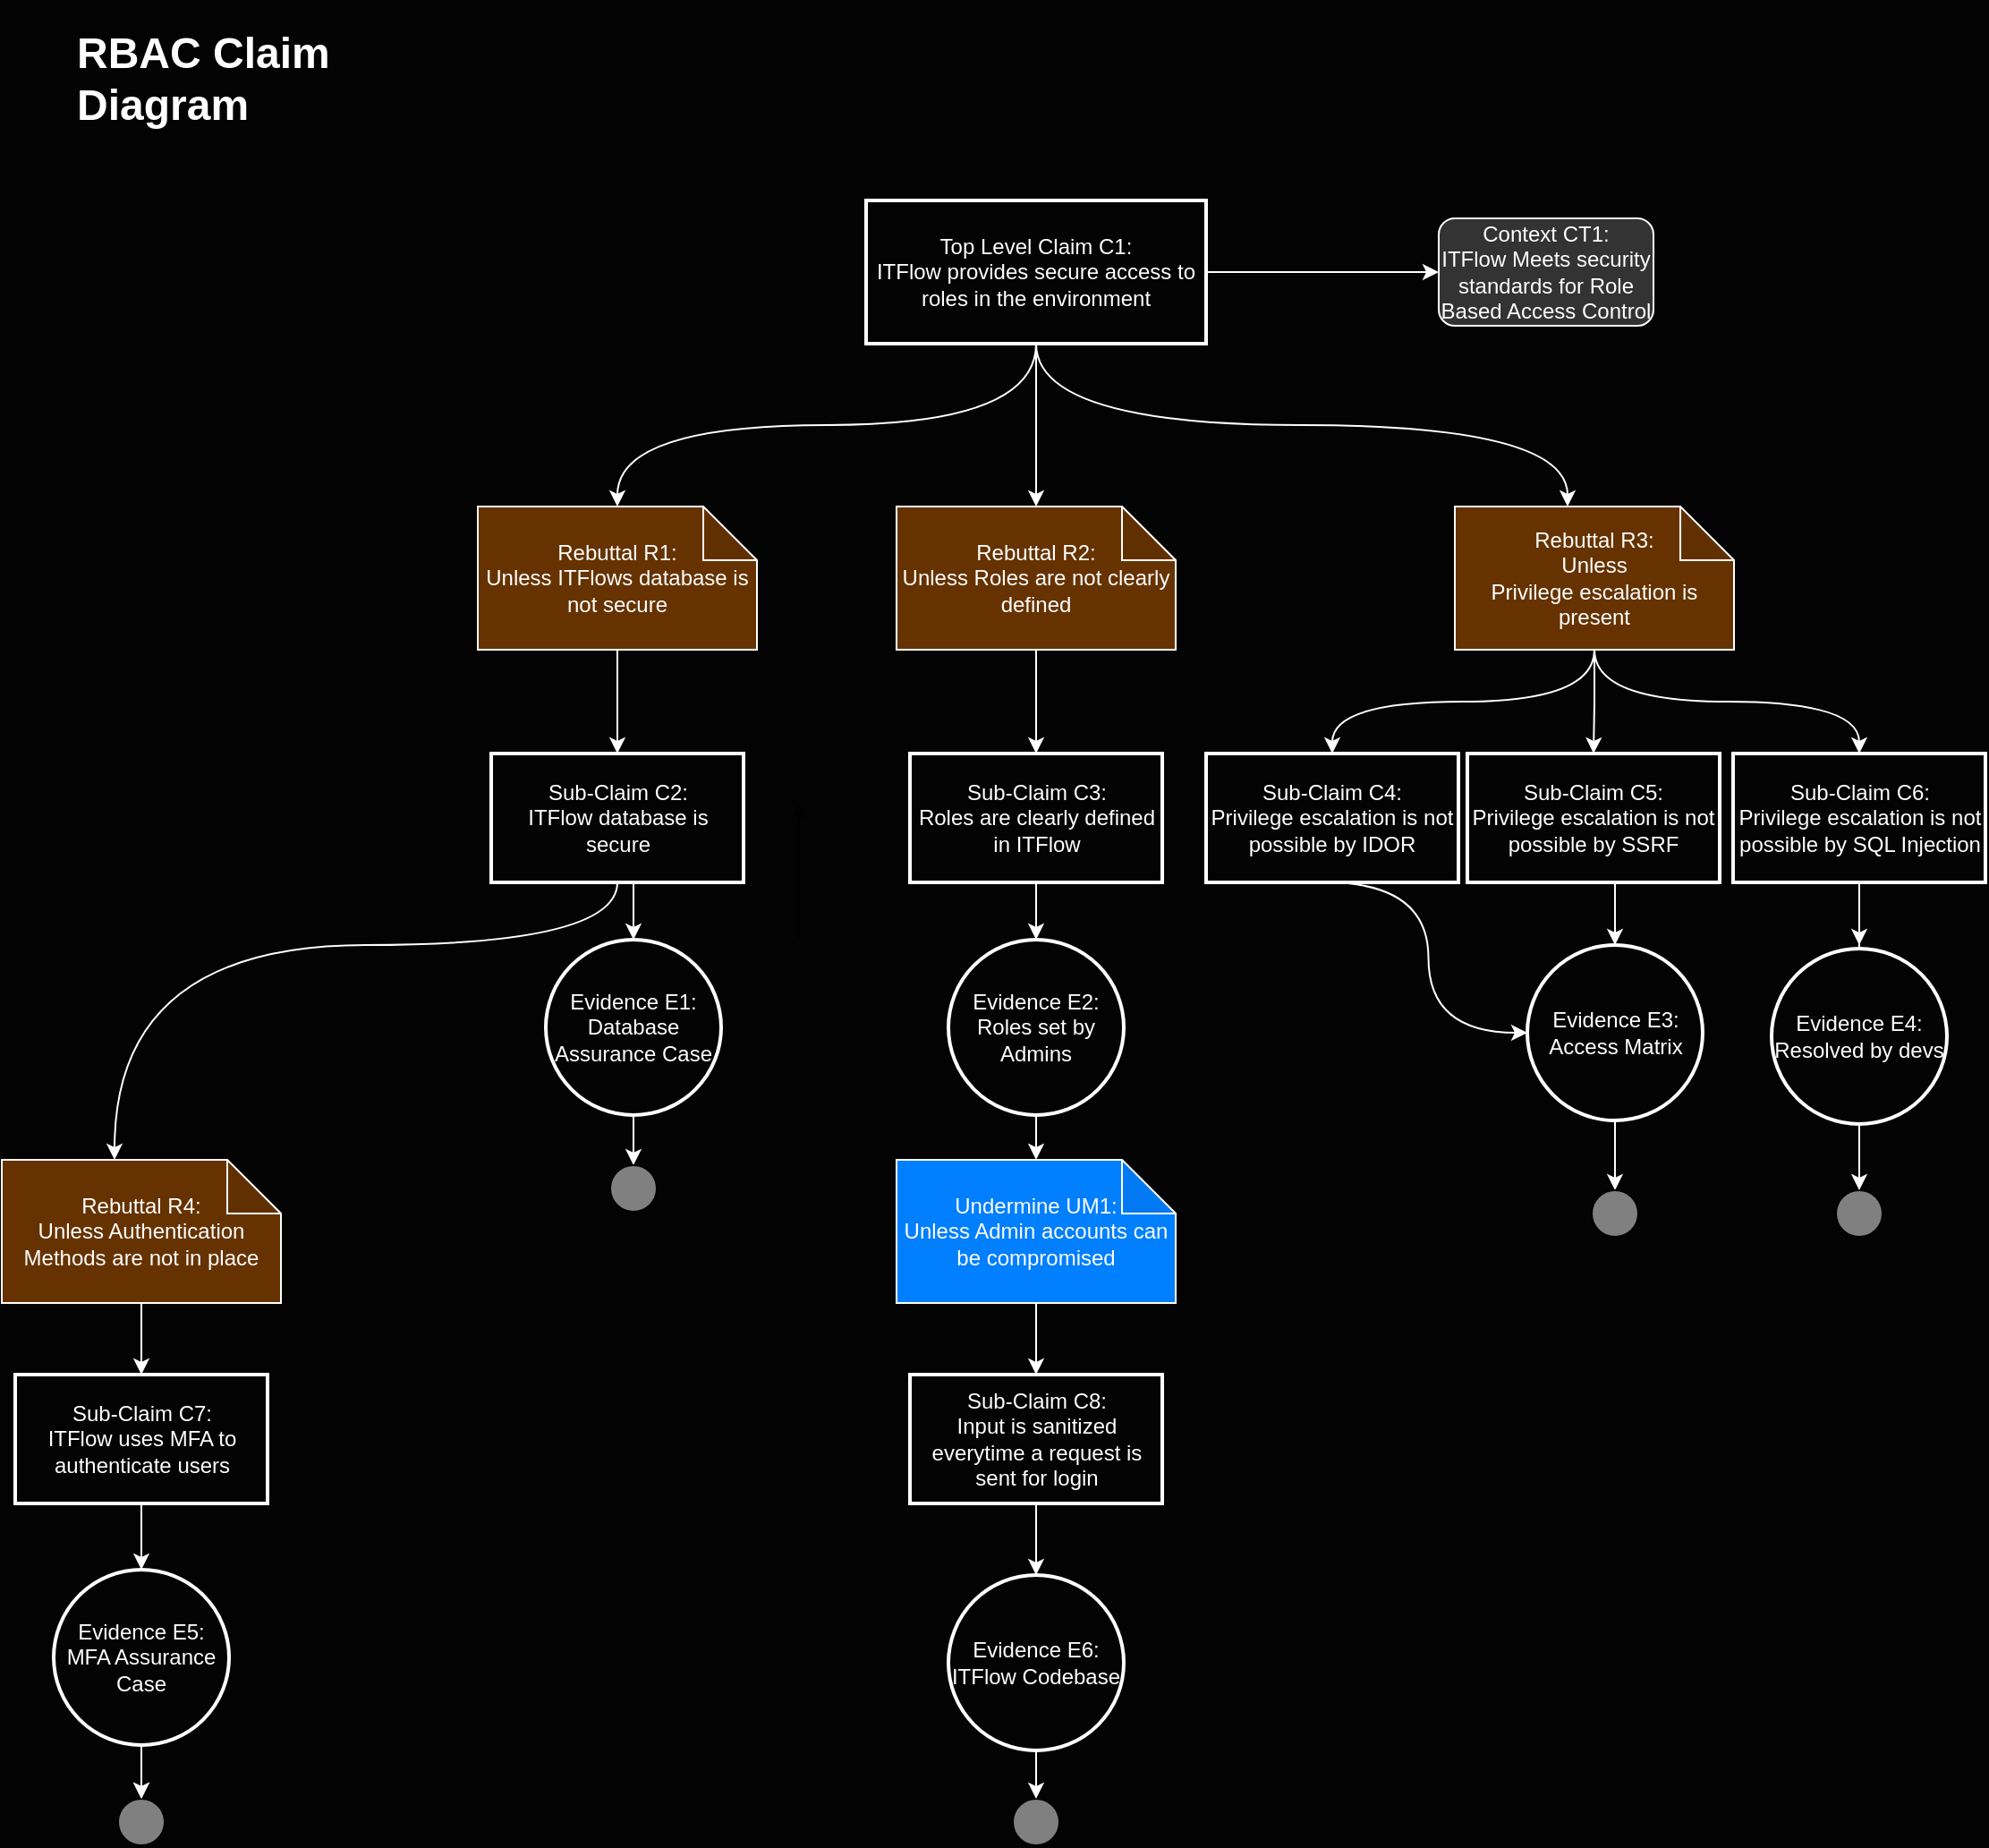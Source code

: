 <mxfile version="22.0.4" type="device">
  <diagram name="Page-1" id="2EQm1ohP4JpxFZaRWw4u">
    <mxGraphModel dx="1834" dy="1560" grid="0" gridSize="10" guides="1" tooltips="1" connect="1" arrows="1" fold="1" page="0" pageScale="1" pageWidth="850" pageHeight="1100" background="#030303" math="0" shadow="0">
      <root>
        <mxCell id="0" />
        <mxCell id="1" parent="0" />
        <mxCell id="8hckK23NObhMNq6vptdG-9" style="edgeStyle=orthogonalEdgeStyle;rounded=0;orthogonalLoop=1;jettySize=auto;html=1;exitX=1;exitY=0.5;exitDx=0;exitDy=0;entryX=0;entryY=0.5;entryDx=0;entryDy=0;strokeColor=#FFFFFF;" parent="1" source="ybA4D6lMkIbpFZo4qpfy-1" target="8hckK23NObhMNq6vptdG-8" edge="1">
          <mxGeometry relative="1" as="geometry" />
        </mxCell>
        <mxCell id="ybA4D6lMkIbpFZo4qpfy-1" value="&lt;font style=&quot;&quot; color=&quot;#ffffff&quot;&gt;Top Level Claim C1:&lt;br&gt;ITFlow provides secure access to roles in the environment&lt;br&gt;&lt;/font&gt;" style="rounded=0;whiteSpace=wrap;html=1;fillColor=none;strokeColor=#FFFFFF;strokeWidth=2;" parent="1" vertex="1">
          <mxGeometry x="322" y="-604" width="190" height="80" as="geometry" />
        </mxCell>
        <mxCell id="XoP2dFKV41F0B6HGyTo1-17" style="edgeStyle=orthogonalEdgeStyle;rounded=0;orthogonalLoop=1;jettySize=auto;html=1;exitX=0.5;exitY=1;exitDx=0;exitDy=0;exitPerimeter=0;entryX=0.5;entryY=0;entryDx=0;entryDy=0;strokeColor=#FFFFFF;" parent="1" source="XoP2dFKV41F0B6HGyTo1-1" target="XoP2dFKV41F0B6HGyTo1-10" edge="1">
          <mxGeometry relative="1" as="geometry" />
        </mxCell>
        <mxCell id="XoP2dFKV41F0B6HGyTo1-1" value="&lt;font style=&quot;background-color: rgb(102, 51, 0);&quot; color=&quot;#ffffff&quot;&gt;Rebuttal R1:&lt;br&gt;Unless ITFlows database is not secure&lt;br&gt;&lt;/font&gt;" style="shape=note;whiteSpace=wrap;html=1;backgroundOutline=1;darkOpacity=0.05;fillColor=#663300;strokeColor=#FFFFFF;" parent="1" vertex="1">
          <mxGeometry x="105" y="-433" width="156" height="80" as="geometry" />
        </mxCell>
        <mxCell id="XoP2dFKV41F0B6HGyTo1-16" style="edgeStyle=orthogonalEdgeStyle;rounded=0;orthogonalLoop=1;jettySize=auto;html=1;exitX=0.5;exitY=1;exitDx=0;exitDy=0;exitPerimeter=0;entryX=0.5;entryY=0;entryDx=0;entryDy=0;strokeColor=#FFFFFF;" parent="1" source="XoP2dFKV41F0B6HGyTo1-2" target="XoP2dFKV41F0B6HGyTo1-12" edge="1">
          <mxGeometry relative="1" as="geometry" />
        </mxCell>
        <mxCell id="XoP2dFKV41F0B6HGyTo1-2" value="&lt;font style=&quot;background-color: rgb(102, 51, 0);&quot; color=&quot;#ffffff&quot;&gt;Rebuttal R2:&lt;br&gt;Unless Roles are not clearly defined&lt;/font&gt;" style="shape=note;whiteSpace=wrap;html=1;backgroundOutline=1;darkOpacity=0.05;fillColor=#663300;strokeColor=#FFFFFF;" parent="1" vertex="1">
          <mxGeometry x="339" y="-433" width="156" height="80" as="geometry" />
        </mxCell>
        <mxCell id="XoP2dFKV41F0B6HGyTo1-14" style="edgeStyle=orthogonalEdgeStyle;rounded=0;orthogonalLoop=1;jettySize=auto;html=1;exitX=0.5;exitY=1;exitDx=0;exitDy=0;exitPerimeter=0;strokeColor=#FFFFFF;curved=1;entryX=0.5;entryY=0;entryDx=0;entryDy=0;" parent="1" source="XoP2dFKV41F0B6HGyTo1-3" target="8hckK23NObhMNq6vptdG-12" edge="1">
          <mxGeometry relative="1" as="geometry">
            <mxPoint x="550.5" y="-284" as="targetPoint" />
          </mxGeometry>
        </mxCell>
        <mxCell id="8hckK23NObhMNq6vptdG-26" style="edgeStyle=orthogonalEdgeStyle;rounded=0;orthogonalLoop=1;jettySize=auto;html=1;exitX=0.5;exitY=1;exitDx=0;exitDy=0;exitPerimeter=0;entryX=0.5;entryY=0;entryDx=0;entryDy=0;strokeColor=#FFFFFF;" parent="1" source="XoP2dFKV41F0B6HGyTo1-3" target="8hckK23NObhMNq6vptdG-24" edge="1">
          <mxGeometry relative="1" as="geometry" />
        </mxCell>
        <mxCell id="8hckK23NObhMNq6vptdG-31" style="edgeStyle=orthogonalEdgeStyle;rounded=0;orthogonalLoop=1;jettySize=auto;html=1;exitX=0.5;exitY=1;exitDx=0;exitDy=0;exitPerimeter=0;entryX=0.5;entryY=0;entryDx=0;entryDy=0;curved=1;strokeColor=#FFFFFF;" parent="1" source="XoP2dFKV41F0B6HGyTo1-3" target="8hckK23NObhMNq6vptdG-27" edge="1">
          <mxGeometry relative="1" as="geometry" />
        </mxCell>
        <mxCell id="XoP2dFKV41F0B6HGyTo1-3" value="&lt;font style=&quot;background-color: rgb(102, 51, 0);&quot; color=&quot;#ffffff&quot;&gt;Rebuttal R3:&lt;br&gt;Unless Privilege&amp;nbsp;escalation&amp;nbsp;is present&lt;/font&gt;" style="shape=note;whiteSpace=wrap;html=1;backgroundOutline=1;darkOpacity=0.05;fillColor=#663300;strokeColor=#FFFFFF;" parent="1" vertex="1">
          <mxGeometry x="651" y="-433" width="156" height="80" as="geometry" />
        </mxCell>
        <mxCell id="XoP2dFKV41F0B6HGyTo1-5" style="edgeStyle=orthogonalEdgeStyle;rounded=0;orthogonalLoop=1;jettySize=auto;html=1;exitX=0.5;exitY=1;exitDx=0;exitDy=0;entryX=0.5;entryY=0;entryDx=0;entryDy=0;entryPerimeter=0;strokeColor=#FFFFFF;curved=1;" parent="1" source="ybA4D6lMkIbpFZo4qpfy-1" target="XoP2dFKV41F0B6HGyTo1-1" edge="1">
          <mxGeometry relative="1" as="geometry" />
        </mxCell>
        <mxCell id="XoP2dFKV41F0B6HGyTo1-6" style="edgeStyle=orthogonalEdgeStyle;rounded=0;orthogonalLoop=1;jettySize=auto;html=1;exitX=0.5;exitY=1;exitDx=0;exitDy=0;entryX=0;entryY=0;entryDx=63;entryDy=0;entryPerimeter=0;curved=1;strokeColor=#FFFFFF;" parent="1" source="ybA4D6lMkIbpFZo4qpfy-1" target="XoP2dFKV41F0B6HGyTo1-3" edge="1">
          <mxGeometry relative="1" as="geometry" />
        </mxCell>
        <mxCell id="XoP2dFKV41F0B6HGyTo1-7" style="edgeStyle=orthogonalEdgeStyle;rounded=0;orthogonalLoop=1;jettySize=auto;html=1;exitX=0.5;exitY=1;exitDx=0;exitDy=0;entryX=0.5;entryY=0;entryDx=0;entryDy=0;entryPerimeter=0;strokeColor=#FFFFFF;" parent="1" source="ybA4D6lMkIbpFZo4qpfy-1" target="XoP2dFKV41F0B6HGyTo1-2" edge="1">
          <mxGeometry relative="1" as="geometry" />
        </mxCell>
        <mxCell id="ytKcrQhwxrK1HXbRfZfO-2" style="edgeStyle=orthogonalEdgeStyle;rounded=0;orthogonalLoop=1;jettySize=auto;html=1;exitX=0.5;exitY=1;exitDx=0;exitDy=0;entryX=0.5;entryY=0;entryDx=0;entryDy=0;strokeColor=#FFFFFF;" edge="1" parent="1" source="XoP2dFKV41F0B6HGyTo1-10" target="ytKcrQhwxrK1HXbRfZfO-1">
          <mxGeometry relative="1" as="geometry">
            <mxPoint x="183" y="-197" as="targetPoint" />
          </mxGeometry>
        </mxCell>
        <mxCell id="XoP2dFKV41F0B6HGyTo1-10" value="&lt;font style=&quot;&quot; color=&quot;#ffffff&quot;&gt;Sub-Claim C2:&lt;br&gt;&lt;/font&gt;&lt;font style=&quot;&quot; color=&quot;#ffffff&quot;&gt;ITFlow database is secure&lt;br&gt;&lt;/font&gt;" style="rounded=0;whiteSpace=wrap;html=1;fillColor=none;strokeColor=#FFFFFF;strokeWidth=2;" parent="1" vertex="1">
          <mxGeometry x="112.5" y="-295" width="141" height="72" as="geometry" />
        </mxCell>
        <mxCell id="ytKcrQhwxrK1HXbRfZfO-44" style="edgeStyle=orthogonalEdgeStyle;rounded=0;orthogonalLoop=1;jettySize=auto;html=1;exitX=0.5;exitY=1;exitDx=0;exitDy=0;entryX=0.5;entryY=0;entryDx=0;entryDy=0;strokeColor=#FFFFFF;" edge="1" parent="1" source="XoP2dFKV41F0B6HGyTo1-12" target="ytKcrQhwxrK1HXbRfZfO-36">
          <mxGeometry relative="1" as="geometry" />
        </mxCell>
        <mxCell id="XoP2dFKV41F0B6HGyTo1-12" value="&lt;font style=&quot;&quot; color=&quot;#ffffff&quot;&gt;Sub-Claim C3:&lt;br&gt;Roles are clearly defined in ITFlow&lt;br&gt;&lt;/font&gt;" style="rounded=0;whiteSpace=wrap;html=1;fillColor=none;strokeColor=#FFFFFF;strokeWidth=2;" parent="1" vertex="1">
          <mxGeometry x="346.5" y="-295" width="141" height="72" as="geometry" />
        </mxCell>
        <mxCell id="8hckK23NObhMNq6vptdG-8" value="&lt;font color=&quot;#ffffff&quot;&gt;Context CT1:&lt;br&gt;ITFlow Meets security standards for Role Based Access Control&lt;br&gt;&lt;/font&gt;" style="rounded=1;whiteSpace=wrap;html=1;fillColor=#333333;strokeColor=#FFFFFF;" parent="1" vertex="1">
          <mxGeometry x="642" y="-594" width="120" height="60" as="geometry" />
        </mxCell>
        <mxCell id="8hckK23NObhMNq6vptdG-14" style="edgeStyle=orthogonalEdgeStyle;rounded=0;orthogonalLoop=1;jettySize=auto;html=1;exitX=0.5;exitY=1;exitDx=0;exitDy=0;entryX=0;entryY=0.5;entryDx=0;entryDy=0;strokeColor=#FFFFFF;curved=1;" parent="1" target="ytKcrQhwxrK1HXbRfZfO-39" edge="1">
          <mxGeometry relative="1" as="geometry">
            <mxPoint x="580" y="-223" as="sourcePoint" />
            <mxPoint x="688.5" y="-136" as="targetPoint" />
          </mxGeometry>
        </mxCell>
        <mxCell id="8hckK23NObhMNq6vptdG-12" value="&lt;font style=&quot;&quot; color=&quot;#ffffff&quot;&gt;Sub-Claim C4:&lt;br&gt;Privilege escalation&amp;nbsp;is not possible by IDOR&lt;br&gt;&lt;/font&gt;" style="rounded=0;whiteSpace=wrap;html=1;fillColor=none;strokeColor=#FFFFFF;strokeWidth=2;" parent="1" vertex="1">
          <mxGeometry x="512" y="-295" width="141" height="72" as="geometry" />
        </mxCell>
        <mxCell id="ytKcrQhwxrK1HXbRfZfO-30" style="edgeStyle=orthogonalEdgeStyle;rounded=0;orthogonalLoop=1;jettySize=auto;html=1;exitX=0.5;exitY=1;exitDx=0;exitDy=0;entryX=0.5;entryY=0;entryDx=0;entryDy=0;strokeColor=#FFFFFF;" edge="1" parent="1" source="ytKcrQhwxrK1HXbRfZfO-39" target="8hckK23NObhMNq6vptdG-22">
          <mxGeometry relative="1" as="geometry">
            <mxPoint x="740.5" y="-84" as="sourcePoint" />
          </mxGeometry>
        </mxCell>
        <mxCell id="8hckK23NObhMNq6vptdG-22" value="" style="ellipse;whiteSpace=wrap;html=1;aspect=fixed;fillColor=#808080;" parent="1" vertex="1">
          <mxGeometry x="727.5" y="-51" width="26" height="26" as="geometry" />
        </mxCell>
        <mxCell id="8hckK23NObhMNq6vptdG-25" style="edgeStyle=orthogonalEdgeStyle;rounded=0;orthogonalLoop=1;jettySize=auto;html=1;exitX=0.5;exitY=1;exitDx=0;exitDy=0;entryX=0.5;entryY=0;entryDx=0;entryDy=0;strokeColor=#FFFFFF;" parent="1" source="8hckK23NObhMNq6vptdG-24" edge="1">
          <mxGeometry relative="1" as="geometry">
            <mxPoint x="740.5" y="-188" as="targetPoint" />
          </mxGeometry>
        </mxCell>
        <mxCell id="8hckK23NObhMNq6vptdG-24" value="&lt;font style=&quot;&quot; color=&quot;#ffffff&quot;&gt;Sub-Claim C5:&lt;br&gt;Privilege escalation&amp;nbsp;is not possible by SSRF&lt;br&gt;&lt;/font&gt;" style="rounded=0;whiteSpace=wrap;html=1;fillColor=none;strokeColor=#FFFFFF;strokeWidth=2;" parent="1" vertex="1">
          <mxGeometry x="658" y="-295" width="141" height="72" as="geometry" />
        </mxCell>
        <mxCell id="8hckK23NObhMNq6vptdG-29" style="edgeStyle=orthogonalEdgeStyle;rounded=0;orthogonalLoop=1;jettySize=auto;html=1;exitX=0.5;exitY=1;exitDx=0;exitDy=0;entryX=0.5;entryY=0;entryDx=0;entryDy=0;strokeColor=#FFFFFF;" parent="1" source="8hckK23NObhMNq6vptdG-27" edge="1">
          <mxGeometry relative="1" as="geometry">
            <mxPoint x="877" y="-188" as="targetPoint" />
          </mxGeometry>
        </mxCell>
        <mxCell id="8hckK23NObhMNq6vptdG-27" value="&lt;font style=&quot;&quot; color=&quot;#ffffff&quot;&gt;Sub-Claim C6:&lt;br&gt;Privilege escalation&amp;nbsp;is not possible by SQL Injection&lt;br&gt;&lt;/font&gt;" style="rounded=0;whiteSpace=wrap;html=1;fillColor=none;strokeColor=#FFFFFF;strokeWidth=2;" parent="1" vertex="1">
          <mxGeometry x="806.5" y="-295" width="141" height="72" as="geometry" />
        </mxCell>
        <mxCell id="8hckK23NObhMNq6vptdG-30" value="" style="ellipse;whiteSpace=wrap;html=1;aspect=fixed;fillColor=#808080;" parent="1" vertex="1">
          <mxGeometry x="864" y="-51" width="26" height="26" as="geometry" />
        </mxCell>
        <mxCell id="8hckK23NObhMNq6vptdG-33" value="&lt;h1&gt;&lt;font color=&quot;#ffffff&quot;&gt;RBAC Claim Diagram&lt;/font&gt;&lt;/h1&gt;" style="text;html=1;strokeColor=none;fillColor=none;spacing=5;spacingTop=-20;whiteSpace=wrap;overflow=hidden;rounded=0;" parent="1" vertex="1">
          <mxGeometry x="-124" y="-706" width="190" height="120" as="geometry" />
        </mxCell>
        <mxCell id="ytKcrQhwxrK1HXbRfZfO-33" style="edgeStyle=orthogonalEdgeStyle;rounded=0;orthogonalLoop=1;jettySize=auto;html=1;exitX=0.5;exitY=1;exitDx=0;exitDy=0;entryX=0.5;entryY=0;entryDx=0;entryDy=0;strokeColor=#FFFFFF;" edge="1" parent="1" source="ytKcrQhwxrK1HXbRfZfO-1" target="ytKcrQhwxrK1HXbRfZfO-3">
          <mxGeometry relative="1" as="geometry" />
        </mxCell>
        <mxCell id="ytKcrQhwxrK1HXbRfZfO-1" value="&lt;font style=&quot;font-size: 12px;&quot; color=&quot;#ffffff&quot;&gt;&lt;font style=&quot;font-size: 12px;&quot;&gt;Evidence E1&lt;/font&gt;&lt;span style=&quot;&quot;&gt;:&lt;/span&gt;&lt;br&gt;Database Assurance Case&lt;br&gt;&lt;/font&gt;" style="ellipse;whiteSpace=wrap;html=1;aspect=fixed;fillColor=none;strokeColor=#FFFFFF;strokeWidth=2;" vertex="1" parent="1">
          <mxGeometry x="143" y="-191" width="98" height="98" as="geometry" />
        </mxCell>
        <mxCell id="ytKcrQhwxrK1HXbRfZfO-3" value="" style="ellipse;whiteSpace=wrap;html=1;aspect=fixed;fillColor=#808080;" vertex="1" parent="1">
          <mxGeometry x="179" y="-65" width="26" height="26" as="geometry" />
        </mxCell>
        <mxCell id="ytKcrQhwxrK1HXbRfZfO-7" value="" style="edgeStyle=orthogonalEdgeStyle;rounded=0;orthogonalLoop=1;jettySize=auto;html=1;" edge="1" parent="1">
          <mxGeometry relative="1" as="geometry">
            <mxPoint x="284.5" y="-192" as="sourcePoint" />
            <mxPoint x="284.5" y="-268" as="targetPoint" />
          </mxGeometry>
        </mxCell>
        <mxCell id="ytKcrQhwxrK1HXbRfZfO-17" style="edgeStyle=orthogonalEdgeStyle;rounded=0;orthogonalLoop=1;jettySize=auto;html=1;exitX=0.5;exitY=1;exitDx=0;exitDy=0;exitPerimeter=0;entryX=0.5;entryY=0;entryDx=0;entryDy=0;strokeColor=#FFFFFF;" edge="1" parent="1" source="ytKcrQhwxrK1HXbRfZfO-14" target="ytKcrQhwxrK1HXbRfZfO-16">
          <mxGeometry relative="1" as="geometry" />
        </mxCell>
        <mxCell id="ytKcrQhwxrK1HXbRfZfO-14" value="&lt;font style=&quot;background-color: rgb(102, 51, 0);&quot; color=&quot;#ffffff&quot;&gt;Rebuttal R4:&lt;br&gt;Unless Authentication Methods are not in place&lt;br&gt;&lt;/font&gt;" style="shape=note;whiteSpace=wrap;html=1;backgroundOutline=1;darkOpacity=0.05;fillColor=#663300;strokeColor=#FFFFFF;" vertex="1" parent="1">
          <mxGeometry x="-161" y="-68" width="156" height="80" as="geometry" />
        </mxCell>
        <mxCell id="ytKcrQhwxrK1HXbRfZfO-15" style="edgeStyle=orthogonalEdgeStyle;rounded=0;orthogonalLoop=1;jettySize=auto;html=1;exitX=0.5;exitY=1;exitDx=0;exitDy=0;entryX=0;entryY=0;entryDx=63;entryDy=0;entryPerimeter=0;curved=1;strokeColor=#FFFFFF;" edge="1" parent="1" source="XoP2dFKV41F0B6HGyTo1-10" target="ytKcrQhwxrK1HXbRfZfO-14">
          <mxGeometry relative="1" as="geometry">
            <Array as="points">
              <mxPoint x="183" y="-188" />
              <mxPoint x="-98" y="-188" />
            </Array>
          </mxGeometry>
        </mxCell>
        <mxCell id="ytKcrQhwxrK1HXbRfZfO-19" style="edgeStyle=orthogonalEdgeStyle;rounded=0;orthogonalLoop=1;jettySize=auto;html=1;exitX=0.5;exitY=1;exitDx=0;exitDy=0;entryX=0.5;entryY=0;entryDx=0;entryDy=0;strokeColor=#FFFFFF;" edge="1" parent="1" source="ytKcrQhwxrK1HXbRfZfO-16" target="ytKcrQhwxrK1HXbRfZfO-35">
          <mxGeometry relative="1" as="geometry">
            <mxPoint x="-83" y="164" as="targetPoint" />
          </mxGeometry>
        </mxCell>
        <mxCell id="ytKcrQhwxrK1HXbRfZfO-16" value="&lt;font style=&quot;&quot; color=&quot;#ffffff&quot;&gt;Sub-Claim C7:&lt;br&gt;&lt;/font&gt;&lt;font style=&quot;&quot; color=&quot;#ffffff&quot;&gt;ITFlow uses MFA to authenticate users&lt;br&gt;&lt;/font&gt;" style="rounded=0;whiteSpace=wrap;html=1;fillColor=none;strokeColor=#FFFFFF;strokeWidth=2;" vertex="1" parent="1">
          <mxGeometry x="-153.5" y="52" width="141" height="72" as="geometry" />
        </mxCell>
        <mxCell id="ytKcrQhwxrK1HXbRfZfO-34" style="edgeStyle=orthogonalEdgeStyle;rounded=0;orthogonalLoop=1;jettySize=auto;html=1;exitX=0.5;exitY=1;exitDx=0;exitDy=0;entryX=0.5;entryY=0;entryDx=0;entryDy=0;strokeColor=#FFFFFF;" edge="1" parent="1" target="ytKcrQhwxrK1HXbRfZfO-20">
          <mxGeometry relative="1" as="geometry">
            <mxPoint x="-83" y="270" as="sourcePoint" />
          </mxGeometry>
        </mxCell>
        <mxCell id="ytKcrQhwxrK1HXbRfZfO-20" value="" style="ellipse;whiteSpace=wrap;html=1;aspect=fixed;fillColor=#808080;" vertex="1" parent="1">
          <mxGeometry x="-96" y="289" width="26" height="26" as="geometry" />
        </mxCell>
        <mxCell id="ytKcrQhwxrK1HXbRfZfO-28" style="edgeStyle=orthogonalEdgeStyle;rounded=0;orthogonalLoop=1;jettySize=auto;html=1;exitX=0.5;exitY=1;exitDx=0;exitDy=0;exitPerimeter=0;entryX=0.5;entryY=0;entryDx=0;entryDy=0;strokeColor=#FFFFFF;" edge="1" parent="1" source="ytKcrQhwxrK1HXbRfZfO-22" target="ytKcrQhwxrK1HXbRfZfO-24">
          <mxGeometry relative="1" as="geometry" />
        </mxCell>
        <mxCell id="ytKcrQhwxrK1HXbRfZfO-22" value="&lt;font color=&quot;#ffffff&quot;&gt;&lt;span style=&quot;background-color: rgb(0, 127, 255);&quot;&gt;Undermine UM1:&lt;br&gt;&lt;/span&gt;Unless Admin accounts can be compromised&lt;br&gt;&lt;/font&gt;" style="shape=note;whiteSpace=wrap;html=1;backgroundOutline=1;darkOpacity=0.05;fillColor=#007FFF;strokeColor=#FFFFFF;" vertex="1" parent="1">
          <mxGeometry x="339" y="-68" width="156" height="80" as="geometry" />
        </mxCell>
        <mxCell id="ytKcrQhwxrK1HXbRfZfO-26" style="edgeStyle=orthogonalEdgeStyle;rounded=0;orthogonalLoop=1;jettySize=auto;html=1;exitX=0.5;exitY=1;exitDx=0;exitDy=0;entryX=0.5;entryY=0;entryDx=0;entryDy=0;strokeColor=#FFFFFF;" edge="1" parent="1" source="ytKcrQhwxrK1HXbRfZfO-24" target="ytKcrQhwxrK1HXbRfZfO-38">
          <mxGeometry relative="1" as="geometry">
            <mxPoint x="417" y="164" as="targetPoint" />
          </mxGeometry>
        </mxCell>
        <mxCell id="ytKcrQhwxrK1HXbRfZfO-27" value="" style="edgeStyle=orthogonalEdgeStyle;rounded=0;orthogonalLoop=1;jettySize=auto;html=1;strokeColor=#FFFFFF;endArrow=none;endFill=0;" edge="1" parent="1" source="ytKcrQhwxrK1HXbRfZfO-24" target="ytKcrQhwxrK1HXbRfZfO-22">
          <mxGeometry relative="1" as="geometry" />
        </mxCell>
        <mxCell id="ytKcrQhwxrK1HXbRfZfO-24" value="&lt;font style=&quot;&quot; color=&quot;#ffffff&quot;&gt;Sub-Claim C8:&lt;br&gt;&lt;/font&gt;&lt;font style=&quot;&quot; color=&quot;#ffffff&quot;&gt;Input is sanitized everytime a request is sent for login&lt;br&gt;&lt;/font&gt;" style="rounded=0;whiteSpace=wrap;html=1;fillColor=none;strokeColor=#FFFFFF;strokeWidth=2;" vertex="1" parent="1">
          <mxGeometry x="346.5" y="52" width="141" height="72" as="geometry" />
        </mxCell>
        <mxCell id="ytKcrQhwxrK1HXbRfZfO-29" value="" style="ellipse;whiteSpace=wrap;html=1;aspect=fixed;fillColor=#808080;" vertex="1" parent="1">
          <mxGeometry x="404" y="289" width="26" height="26" as="geometry" />
        </mxCell>
        <mxCell id="ytKcrQhwxrK1HXbRfZfO-40" style="edgeStyle=orthogonalEdgeStyle;rounded=0;orthogonalLoop=1;jettySize=auto;html=1;exitX=0.5;exitY=1;exitDx=0;exitDy=0;entryX=0.5;entryY=0;entryDx=0;entryDy=0;strokeColor=#FFFFFF;" edge="1" parent="1" source="ytKcrQhwxrK1HXbRfZfO-35" target="ytKcrQhwxrK1HXbRfZfO-20">
          <mxGeometry relative="1" as="geometry" />
        </mxCell>
        <mxCell id="ytKcrQhwxrK1HXbRfZfO-35" value="&lt;font style=&quot;font-size: 12px;&quot; color=&quot;#ffffff&quot;&gt;&lt;font style=&quot;font-size: 12px;&quot;&gt;Evidence E5&lt;/font&gt;&lt;span style=&quot;&quot;&gt;:&lt;/span&gt;&lt;br&gt;MFA Assurance Case&lt;br&gt;&lt;/font&gt;" style="ellipse;whiteSpace=wrap;html=1;aspect=fixed;fillColor=none;strokeColor=#FFFFFF;strokeWidth=2;" vertex="1" parent="1">
          <mxGeometry x="-132" y="161" width="98" height="98" as="geometry" />
        </mxCell>
        <mxCell id="ytKcrQhwxrK1HXbRfZfO-36" value="&lt;font style=&quot;font-size: 12px;&quot; color=&quot;#ffffff&quot;&gt;&lt;font style=&quot;font-size: 12px;&quot;&gt;Evidence E2&lt;/font&gt;&lt;span style=&quot;&quot;&gt;:&lt;/span&gt;&lt;br&gt;Roles set by Admins&lt;br&gt;&lt;/font&gt;" style="ellipse;whiteSpace=wrap;html=1;aspect=fixed;fillColor=none;strokeColor=#FFFFFF;strokeWidth=2;" vertex="1" parent="1">
          <mxGeometry x="368" y="-191" width="98" height="98" as="geometry" />
        </mxCell>
        <mxCell id="ytKcrQhwxrK1HXbRfZfO-41" value="" style="edgeStyle=orthogonalEdgeStyle;rounded=0;orthogonalLoop=1;jettySize=auto;html=1;exitX=0.5;exitY=0;exitDx=0;exitDy=0;strokeColor=#FFFFFF;endArrow=none;endFill=0;" edge="1" parent="1" source="ytKcrQhwxrK1HXbRfZfO-37" target="8hckK23NObhMNq6vptdG-27">
          <mxGeometry relative="1" as="geometry" />
        </mxCell>
        <mxCell id="ytKcrQhwxrK1HXbRfZfO-42" value="" style="edgeStyle=orthogonalEdgeStyle;rounded=0;orthogonalLoop=1;jettySize=auto;html=1;exitX=0.5;exitY=1;exitDx=0;exitDy=0;strokeColor=#FFFFFF;" edge="1" parent="1" source="ytKcrQhwxrK1HXbRfZfO-37" target="8hckK23NObhMNq6vptdG-30">
          <mxGeometry relative="1" as="geometry" />
        </mxCell>
        <mxCell id="ytKcrQhwxrK1HXbRfZfO-37" value="&lt;font style=&quot;font-size: 12px;&quot; color=&quot;#ffffff&quot;&gt;&lt;font style=&quot;font-size: 12px;&quot;&gt;Evidence E4&lt;/font&gt;&lt;span style=&quot;&quot;&gt;:&lt;/span&gt;&lt;br&gt;Resolved by devs&lt;br&gt;&lt;/font&gt;" style="ellipse;whiteSpace=wrap;html=1;aspect=fixed;fillColor=none;strokeColor=#FFFFFF;strokeWidth=2;" vertex="1" parent="1">
          <mxGeometry x="828" y="-186" width="98" height="98" as="geometry" />
        </mxCell>
        <mxCell id="ytKcrQhwxrK1HXbRfZfO-43" style="edgeStyle=orthogonalEdgeStyle;rounded=0;orthogonalLoop=1;jettySize=auto;html=1;exitX=0.5;exitY=1;exitDx=0;exitDy=0;entryX=0.5;entryY=0;entryDx=0;entryDy=0;strokeColor=#FFFFFF;" edge="1" parent="1" source="ytKcrQhwxrK1HXbRfZfO-38" target="ytKcrQhwxrK1HXbRfZfO-29">
          <mxGeometry relative="1" as="geometry" />
        </mxCell>
        <mxCell id="ytKcrQhwxrK1HXbRfZfO-38" value="&lt;font style=&quot;font-size: 12px;&quot; color=&quot;#ffffff&quot;&gt;&lt;font style=&quot;font-size: 12px;&quot;&gt;Evidence E6&lt;/font&gt;&lt;span style=&quot;&quot;&gt;:&lt;/span&gt;&lt;br&gt;ITFlow Codebase&lt;br&gt;&lt;/font&gt;" style="ellipse;whiteSpace=wrap;html=1;aspect=fixed;fillColor=none;strokeColor=#FFFFFF;strokeWidth=2;" vertex="1" parent="1">
          <mxGeometry x="368" y="164" width="98" height="98" as="geometry" />
        </mxCell>
        <mxCell id="ytKcrQhwxrK1HXbRfZfO-39" value="&lt;font style=&quot;font-size: 12px;&quot; color=&quot;#ffffff&quot;&gt;&lt;font style=&quot;font-size: 12px;&quot;&gt;Evidence E3&lt;/font&gt;&lt;span style=&quot;&quot;&gt;:&lt;/span&gt;&lt;br&gt;Access Matrix&lt;br&gt;&lt;/font&gt;" style="ellipse;whiteSpace=wrap;html=1;aspect=fixed;fillColor=none;strokeColor=#FFFFFF;strokeWidth=2;" vertex="1" parent="1">
          <mxGeometry x="691.5" y="-188" width="98" height="98" as="geometry" />
        </mxCell>
        <mxCell id="ytKcrQhwxrK1HXbRfZfO-45" style="edgeStyle=orthogonalEdgeStyle;rounded=0;orthogonalLoop=1;jettySize=auto;html=1;exitX=0.5;exitY=1;exitDx=0;exitDy=0;entryX=0.5;entryY=0;entryDx=0;entryDy=0;entryPerimeter=0;strokeColor=#FFFFFF;" edge="1" parent="1" source="ytKcrQhwxrK1HXbRfZfO-36" target="ytKcrQhwxrK1HXbRfZfO-22">
          <mxGeometry relative="1" as="geometry" />
        </mxCell>
      </root>
    </mxGraphModel>
  </diagram>
</mxfile>
